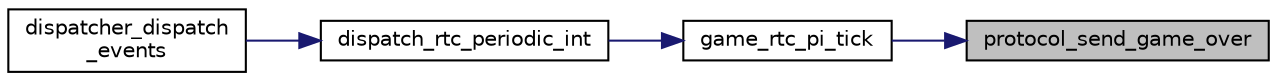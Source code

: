 digraph "protocol_send_game_over"
{
 // LATEX_PDF_SIZE
  edge [fontname="Helvetica",fontsize="10",labelfontname="Helvetica",labelfontsize="10"];
  node [fontname="Helvetica",fontsize="10",shape=record];
  rankdir="RL";
  Node1 [label="protocol_send_game_over",height=0.2,width=0.4,color="black", fillcolor="grey75", style="filled", fontcolor="black",tooltip="Sends a message of type MSG_GAME_OVER."];
  Node1 -> Node2 [dir="back",color="midnightblue",fontsize="10",style="solid",fontname="Helvetica"];
  Node2 [label="game_rtc_pi_tick",height=0.2,width=0.4,color="black", fillcolor="white", style="filled",URL="$group__game.html#ga159cd81ebf01a5ccd6a0f96aaffb2530",tooltip="Updates the game due to a rtc periodic interrupt."];
  Node2 -> Node3 [dir="back",color="midnightblue",fontsize="10",style="solid",fontname="Helvetica"];
  Node3 [label="dispatch_rtc_periodic_int",height=0.2,width=0.4,color="black", fillcolor="white", style="filled",URL="$group__dispatcher.html#ga091e29979e7808dc87b71f52d3510553",tooltip="Dispatches a rtc periodic interrupt."];
  Node3 -> Node4 [dir="back",color="midnightblue",fontsize="10",style="solid",fontname="Helvetica"];
  Node4 [label="dispatcher_dispatch\l_events",height=0.2,width=0.4,color="black", fillcolor="white", style="filled",URL="$group__dispatcher.html#ga72c911173e2af4fbf960584448f83d8b",tooltip="Dispatches all events currently in the event queue."];
}
